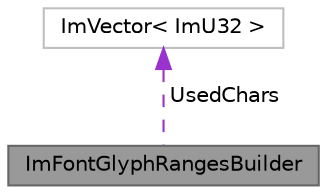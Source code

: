 digraph "ImFontGlyphRangesBuilder"
{
 // LATEX_PDF_SIZE
  bgcolor="transparent";
  edge [fontname=Helvetica,fontsize=10,labelfontname=Helvetica,labelfontsize=10];
  node [fontname=Helvetica,fontsize=10,shape=box,height=0.2,width=0.4];
  Node1 [label="ImFontGlyphRangesBuilder",height=0.2,width=0.4,color="gray40", fillcolor="grey60", style="filled", fontcolor="black",tooltip=" "];
  Node2 -> Node1 [dir="back",color="darkorchid3",style="dashed",label=" UsedChars" ];
  Node2 [label="ImVector\< ImU32 \>",height=0.2,width=0.4,color="grey75", fillcolor="white", style="filled",URL="$struct_im_vector.html",tooltip=" "];
}

